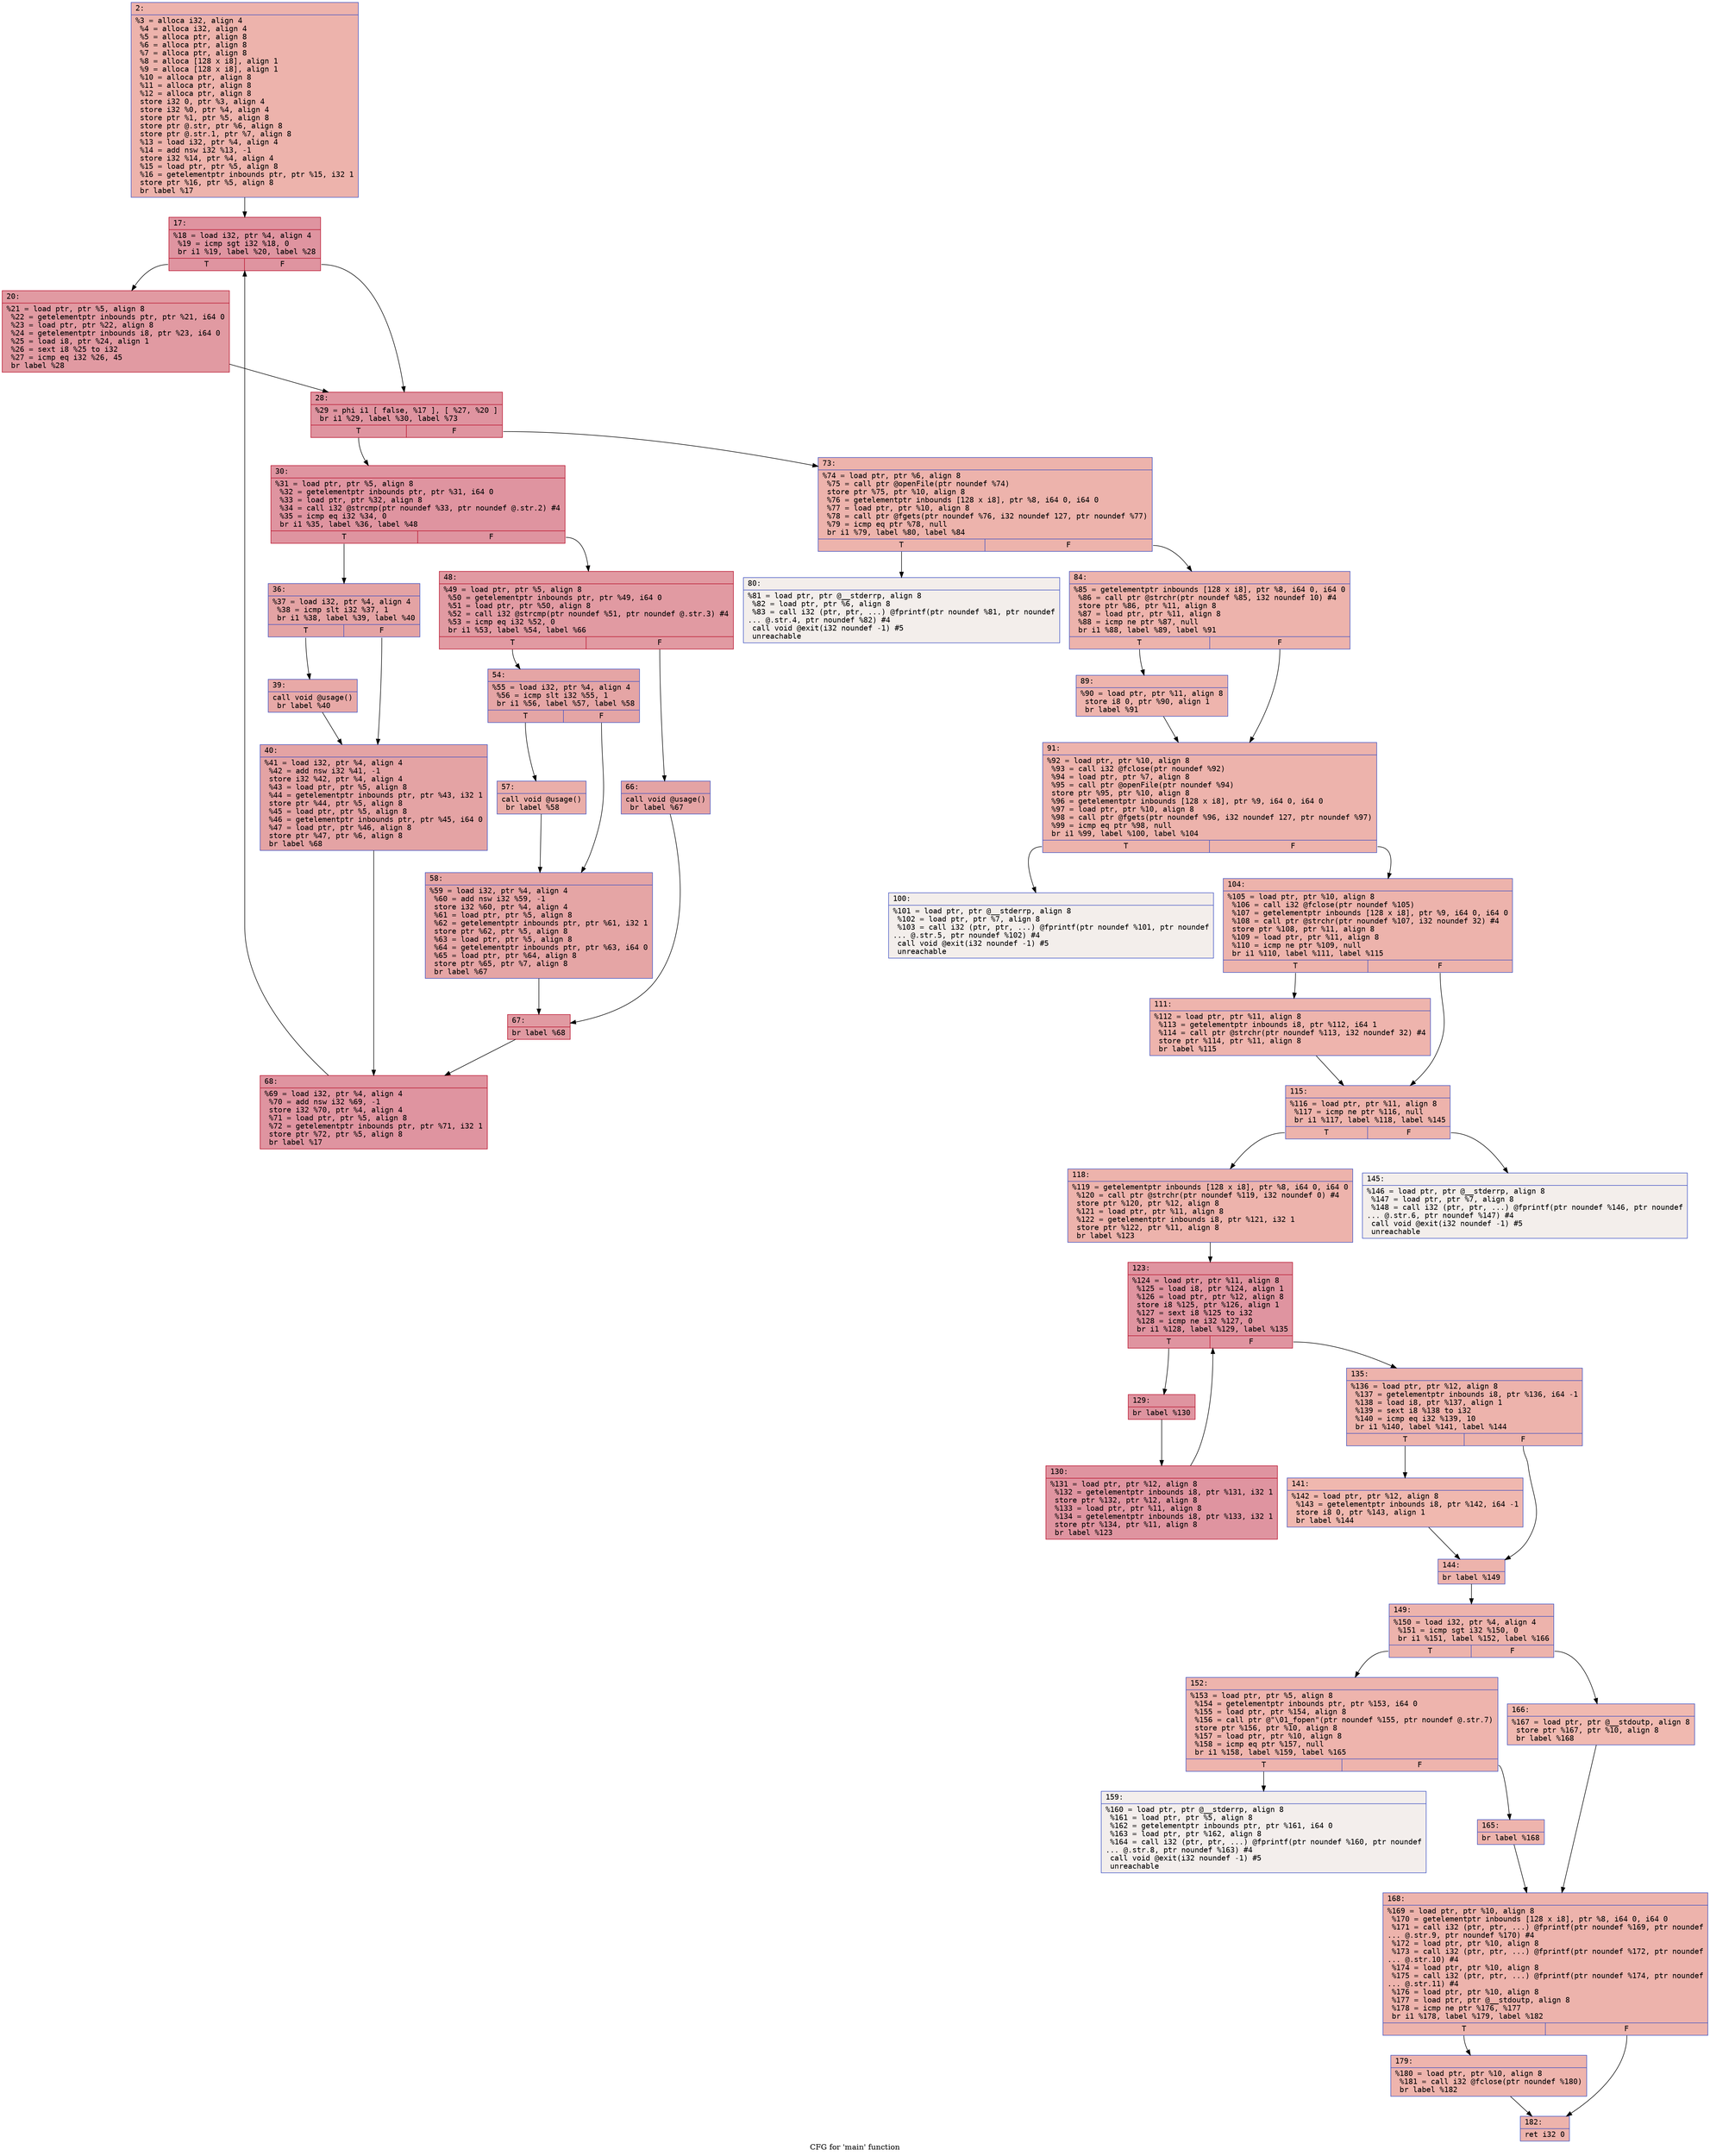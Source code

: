 digraph "CFG for 'main' function" {
	label="CFG for 'main' function";

	Node0x600002c160d0 [shape=record,color="#3d50c3ff", style=filled, fillcolor="#d6524470" fontname="Courier",label="{2:\l|  %3 = alloca i32, align 4\l  %4 = alloca i32, align 4\l  %5 = alloca ptr, align 8\l  %6 = alloca ptr, align 8\l  %7 = alloca ptr, align 8\l  %8 = alloca [128 x i8], align 1\l  %9 = alloca [128 x i8], align 1\l  %10 = alloca ptr, align 8\l  %11 = alloca ptr, align 8\l  %12 = alloca ptr, align 8\l  store i32 0, ptr %3, align 4\l  store i32 %0, ptr %4, align 4\l  store ptr %1, ptr %5, align 8\l  store ptr @.str, ptr %6, align 8\l  store ptr @.str.1, ptr %7, align 8\l  %13 = load i32, ptr %4, align 4\l  %14 = add nsw i32 %13, -1\l  store i32 %14, ptr %4, align 4\l  %15 = load ptr, ptr %5, align 8\l  %16 = getelementptr inbounds ptr, ptr %15, i32 1\l  store ptr %16, ptr %5, align 8\l  br label %17\l}"];
	Node0x600002c160d0 -> Node0x600002c16120[tooltip="2 -> 17\nProbability 100.00%" ];
	Node0x600002c16120 [shape=record,color="#b70d28ff", style=filled, fillcolor="#b70d2870" fontname="Courier",label="{17:\l|  %18 = load i32, ptr %4, align 4\l  %19 = icmp sgt i32 %18, 0\l  br i1 %19, label %20, label %28\l|{<s0>T|<s1>F}}"];
	Node0x600002c16120:s0 -> Node0x600002c16170[tooltip="17 -> 20\nProbability 62.50%" ];
	Node0x600002c16120:s1 -> Node0x600002c161c0[tooltip="17 -> 28\nProbability 37.50%" ];
	Node0x600002c16170 [shape=record,color="#b70d28ff", style=filled, fillcolor="#bb1b2c70" fontname="Courier",label="{20:\l|  %21 = load ptr, ptr %5, align 8\l  %22 = getelementptr inbounds ptr, ptr %21, i64 0\l  %23 = load ptr, ptr %22, align 8\l  %24 = getelementptr inbounds i8, ptr %23, i64 0\l  %25 = load i8, ptr %24, align 1\l  %26 = sext i8 %25 to i32\l  %27 = icmp eq i32 %26, 45\l  br label %28\l}"];
	Node0x600002c16170 -> Node0x600002c161c0[tooltip="20 -> 28\nProbability 100.00%" ];
	Node0x600002c161c0 [shape=record,color="#b70d28ff", style=filled, fillcolor="#b70d2870" fontname="Courier",label="{28:\l|  %29 = phi i1 [ false, %17 ], [ %27, %20 ]\l  br i1 %29, label %30, label %73\l|{<s0>T|<s1>F}}"];
	Node0x600002c161c0:s0 -> Node0x600002c16210[tooltip="28 -> 30\nProbability 96.88%" ];
	Node0x600002c161c0:s1 -> Node0x600002c16580[tooltip="28 -> 73\nProbability 3.12%" ];
	Node0x600002c16210 [shape=record,color="#b70d28ff", style=filled, fillcolor="#b70d2870" fontname="Courier",label="{30:\l|  %31 = load ptr, ptr %5, align 8\l  %32 = getelementptr inbounds ptr, ptr %31, i64 0\l  %33 = load ptr, ptr %32, align 8\l  %34 = call i32 @strcmp(ptr noundef %33, ptr noundef @.str.2) #4\l  %35 = icmp eq i32 %34, 0\l  br i1 %35, label %36, label %48\l|{<s0>T|<s1>F}}"];
	Node0x600002c16210:s0 -> Node0x600002c16260[tooltip="30 -> 36\nProbability 37.50%" ];
	Node0x600002c16210:s1 -> Node0x600002c16350[tooltip="30 -> 48\nProbability 62.50%" ];
	Node0x600002c16260 [shape=record,color="#3d50c3ff", style=filled, fillcolor="#c32e3170" fontname="Courier",label="{36:\l|  %37 = load i32, ptr %4, align 4\l  %38 = icmp slt i32 %37, 1\l  br i1 %38, label %39, label %40\l|{<s0>T|<s1>F}}"];
	Node0x600002c16260:s0 -> Node0x600002c162b0[tooltip="36 -> 39\nProbability 37.50%" ];
	Node0x600002c16260:s1 -> Node0x600002c16300[tooltip="36 -> 40\nProbability 62.50%" ];
	Node0x600002c162b0 [shape=record,color="#3d50c3ff", style=filled, fillcolor="#ca3b3770" fontname="Courier",label="{39:\l|  call void @usage()\l  br label %40\l}"];
	Node0x600002c162b0 -> Node0x600002c16300[tooltip="39 -> 40\nProbability 100.00%" ];
	Node0x600002c16300 [shape=record,color="#3d50c3ff", style=filled, fillcolor="#c32e3170" fontname="Courier",label="{40:\l|  %41 = load i32, ptr %4, align 4\l  %42 = add nsw i32 %41, -1\l  store i32 %42, ptr %4, align 4\l  %43 = load ptr, ptr %5, align 8\l  %44 = getelementptr inbounds ptr, ptr %43, i32 1\l  store ptr %44, ptr %5, align 8\l  %45 = load ptr, ptr %5, align 8\l  %46 = getelementptr inbounds ptr, ptr %45, i64 0\l  %47 = load ptr, ptr %46, align 8\l  store ptr %47, ptr %6, align 8\l  br label %68\l}"];
	Node0x600002c16300 -> Node0x600002c16530[tooltip="40 -> 68\nProbability 100.00%" ];
	Node0x600002c16350 [shape=record,color="#b70d28ff", style=filled, fillcolor="#bb1b2c70" fontname="Courier",label="{48:\l|  %49 = load ptr, ptr %5, align 8\l  %50 = getelementptr inbounds ptr, ptr %49, i64 0\l  %51 = load ptr, ptr %50, align 8\l  %52 = call i32 @strcmp(ptr noundef %51, ptr noundef @.str.3) #4\l  %53 = icmp eq i32 %52, 0\l  br i1 %53, label %54, label %66\l|{<s0>T|<s1>F}}"];
	Node0x600002c16350:s0 -> Node0x600002c163a0[tooltip="48 -> 54\nProbability 37.50%" ];
	Node0x600002c16350:s1 -> Node0x600002c16490[tooltip="48 -> 66\nProbability 62.50%" ];
	Node0x600002c163a0 [shape=record,color="#3d50c3ff", style=filled, fillcolor="#c5333470" fontname="Courier",label="{54:\l|  %55 = load i32, ptr %4, align 4\l  %56 = icmp slt i32 %55, 1\l  br i1 %56, label %57, label %58\l|{<s0>T|<s1>F}}"];
	Node0x600002c163a0:s0 -> Node0x600002c163f0[tooltip="54 -> 57\nProbability 37.50%" ];
	Node0x600002c163a0:s1 -> Node0x600002c16440[tooltip="54 -> 58\nProbability 62.50%" ];
	Node0x600002c163f0 [shape=record,color="#3d50c3ff", style=filled, fillcolor="#d0473d70" fontname="Courier",label="{57:\l|  call void @usage()\l  br label %58\l}"];
	Node0x600002c163f0 -> Node0x600002c16440[tooltip="57 -> 58\nProbability 100.00%" ];
	Node0x600002c16440 [shape=record,color="#3d50c3ff", style=filled, fillcolor="#c5333470" fontname="Courier",label="{58:\l|  %59 = load i32, ptr %4, align 4\l  %60 = add nsw i32 %59, -1\l  store i32 %60, ptr %4, align 4\l  %61 = load ptr, ptr %5, align 8\l  %62 = getelementptr inbounds ptr, ptr %61, i32 1\l  store ptr %62, ptr %5, align 8\l  %63 = load ptr, ptr %5, align 8\l  %64 = getelementptr inbounds ptr, ptr %63, i64 0\l  %65 = load ptr, ptr %64, align 8\l  store ptr %65, ptr %7, align 8\l  br label %67\l}"];
	Node0x600002c16440 -> Node0x600002c164e0[tooltip="58 -> 67\nProbability 100.00%" ];
	Node0x600002c16490 [shape=record,color="#3d50c3ff", style=filled, fillcolor="#c32e3170" fontname="Courier",label="{66:\l|  call void @usage()\l  br label %67\l}"];
	Node0x600002c16490 -> Node0x600002c164e0[tooltip="66 -> 67\nProbability 100.00%" ];
	Node0x600002c164e0 [shape=record,color="#b70d28ff", style=filled, fillcolor="#bb1b2c70" fontname="Courier",label="{67:\l|  br label %68\l}"];
	Node0x600002c164e0 -> Node0x600002c16530[tooltip="67 -> 68\nProbability 100.00%" ];
	Node0x600002c16530 [shape=record,color="#b70d28ff", style=filled, fillcolor="#b70d2870" fontname="Courier",label="{68:\l|  %69 = load i32, ptr %4, align 4\l  %70 = add nsw i32 %69, -1\l  store i32 %70, ptr %4, align 4\l  %71 = load ptr, ptr %5, align 8\l  %72 = getelementptr inbounds ptr, ptr %71, i32 1\l  store ptr %72, ptr %5, align 8\l  br label %17\l}"];
	Node0x600002c16530 -> Node0x600002c16120[tooltip="68 -> 17\nProbability 100.00%" ];
	Node0x600002c16580 [shape=record,color="#3d50c3ff", style=filled, fillcolor="#d6524470" fontname="Courier",label="{73:\l|  %74 = load ptr, ptr %6, align 8\l  %75 = call ptr @openFile(ptr noundef %74)\l  store ptr %75, ptr %10, align 8\l  %76 = getelementptr inbounds [128 x i8], ptr %8, i64 0, i64 0\l  %77 = load ptr, ptr %10, align 8\l  %78 = call ptr @fgets(ptr noundef %76, i32 noundef 127, ptr noundef %77)\l  %79 = icmp eq ptr %78, null\l  br i1 %79, label %80, label %84\l|{<s0>T|<s1>F}}"];
	Node0x600002c16580:s0 -> Node0x600002c165d0[tooltip="73 -> 80\nProbability 0.00%" ];
	Node0x600002c16580:s1 -> Node0x600002c16620[tooltip="73 -> 84\nProbability 100.00%" ];
	Node0x600002c165d0 [shape=record,color="#3d50c3ff", style=filled, fillcolor="#e5d8d170" fontname="Courier",label="{80:\l|  %81 = load ptr, ptr @__stderrp, align 8\l  %82 = load ptr, ptr %6, align 8\l  %83 = call i32 (ptr, ptr, ...) @fprintf(ptr noundef %81, ptr noundef\l... @.str.4, ptr noundef %82) #4\l  call void @exit(i32 noundef -1) #5\l  unreachable\l}"];
	Node0x600002c16620 [shape=record,color="#3d50c3ff", style=filled, fillcolor="#d6524470" fontname="Courier",label="{84:\l|  %85 = getelementptr inbounds [128 x i8], ptr %8, i64 0, i64 0\l  %86 = call ptr @strchr(ptr noundef %85, i32 noundef 10) #4\l  store ptr %86, ptr %11, align 8\l  %87 = load ptr, ptr %11, align 8\l  %88 = icmp ne ptr %87, null\l  br i1 %88, label %89, label %91\l|{<s0>T|<s1>F}}"];
	Node0x600002c16620:s0 -> Node0x600002c16670[tooltip="84 -> 89\nProbability 62.50%" ];
	Node0x600002c16620:s1 -> Node0x600002c166c0[tooltip="84 -> 91\nProbability 37.50%" ];
	Node0x600002c16670 [shape=record,color="#3d50c3ff", style=filled, fillcolor="#d8564670" fontname="Courier",label="{89:\l|  %90 = load ptr, ptr %11, align 8\l  store i8 0, ptr %90, align 1\l  br label %91\l}"];
	Node0x600002c16670 -> Node0x600002c166c0[tooltip="89 -> 91\nProbability 100.00%" ];
	Node0x600002c166c0 [shape=record,color="#3d50c3ff", style=filled, fillcolor="#d6524470" fontname="Courier",label="{91:\l|  %92 = load ptr, ptr %10, align 8\l  %93 = call i32 @fclose(ptr noundef %92)\l  %94 = load ptr, ptr %7, align 8\l  %95 = call ptr @openFile(ptr noundef %94)\l  store ptr %95, ptr %10, align 8\l  %96 = getelementptr inbounds [128 x i8], ptr %9, i64 0, i64 0\l  %97 = load ptr, ptr %10, align 8\l  %98 = call ptr @fgets(ptr noundef %96, i32 noundef 127, ptr noundef %97)\l  %99 = icmp eq ptr %98, null\l  br i1 %99, label %100, label %104\l|{<s0>T|<s1>F}}"];
	Node0x600002c166c0:s0 -> Node0x600002c16710[tooltip="91 -> 100\nProbability 0.00%" ];
	Node0x600002c166c0:s1 -> Node0x600002c16760[tooltip="91 -> 104\nProbability 100.00%" ];
	Node0x600002c16710 [shape=record,color="#3d50c3ff", style=filled, fillcolor="#e5d8d170" fontname="Courier",label="{100:\l|  %101 = load ptr, ptr @__stderrp, align 8\l  %102 = load ptr, ptr %7, align 8\l  %103 = call i32 (ptr, ptr, ...) @fprintf(ptr noundef %101, ptr noundef\l... @.str.5, ptr noundef %102) #4\l  call void @exit(i32 noundef -1) #5\l  unreachable\l}"];
	Node0x600002c16760 [shape=record,color="#3d50c3ff", style=filled, fillcolor="#d6524470" fontname="Courier",label="{104:\l|  %105 = load ptr, ptr %10, align 8\l  %106 = call i32 @fclose(ptr noundef %105)\l  %107 = getelementptr inbounds [128 x i8], ptr %9, i64 0, i64 0\l  %108 = call ptr @strchr(ptr noundef %107, i32 noundef 32) #4\l  store ptr %108, ptr %11, align 8\l  %109 = load ptr, ptr %11, align 8\l  %110 = icmp ne ptr %109, null\l  br i1 %110, label %111, label %115\l|{<s0>T|<s1>F}}"];
	Node0x600002c16760:s0 -> Node0x600002c167b0[tooltip="104 -> 111\nProbability 62.50%" ];
	Node0x600002c16760:s1 -> Node0x600002c16800[tooltip="104 -> 115\nProbability 37.50%" ];
	Node0x600002c167b0 [shape=record,color="#3d50c3ff", style=filled, fillcolor="#d8564670" fontname="Courier",label="{111:\l|  %112 = load ptr, ptr %11, align 8\l  %113 = getelementptr inbounds i8, ptr %112, i64 1\l  %114 = call ptr @strchr(ptr noundef %113, i32 noundef 32) #4\l  store ptr %114, ptr %11, align 8\l  br label %115\l}"];
	Node0x600002c167b0 -> Node0x600002c16800[tooltip="111 -> 115\nProbability 100.00%" ];
	Node0x600002c16800 [shape=record,color="#3d50c3ff", style=filled, fillcolor="#d6524470" fontname="Courier",label="{115:\l|  %116 = load ptr, ptr %11, align 8\l  %117 = icmp ne ptr %116, null\l  br i1 %117, label %118, label %145\l|{<s0>T|<s1>F}}"];
	Node0x600002c16800:s0 -> Node0x600002c16850[tooltip="115 -> 118\nProbability 100.00%" ];
	Node0x600002c16800:s1 -> Node0x600002c16a80[tooltip="115 -> 145\nProbability 0.00%" ];
	Node0x600002c16850 [shape=record,color="#3d50c3ff", style=filled, fillcolor="#d6524470" fontname="Courier",label="{118:\l|  %119 = getelementptr inbounds [128 x i8], ptr %8, i64 0, i64 0\l  %120 = call ptr @strchr(ptr noundef %119, i32 noundef 0) #4\l  store ptr %120, ptr %12, align 8\l  %121 = load ptr, ptr %11, align 8\l  %122 = getelementptr inbounds i8, ptr %121, i32 1\l  store ptr %122, ptr %11, align 8\l  br label %123\l}"];
	Node0x600002c16850 -> Node0x600002c168a0[tooltip="118 -> 123\nProbability 100.00%" ];
	Node0x600002c168a0 [shape=record,color="#b70d28ff", style=filled, fillcolor="#b70d2870" fontname="Courier",label="{123:\l|  %124 = load ptr, ptr %11, align 8\l  %125 = load i8, ptr %124, align 1\l  %126 = load ptr, ptr %12, align 8\l  store i8 %125, ptr %126, align 1\l  %127 = sext i8 %125 to i32\l  %128 = icmp ne i32 %127, 0\l  br i1 %128, label %129, label %135\l|{<s0>T|<s1>F}}"];
	Node0x600002c168a0:s0 -> Node0x600002c168f0[tooltip="123 -> 129\nProbability 96.88%" ];
	Node0x600002c168a0:s1 -> Node0x600002c16990[tooltip="123 -> 135\nProbability 3.12%" ];
	Node0x600002c168f0 [shape=record,color="#b70d28ff", style=filled, fillcolor="#b70d2870" fontname="Courier",label="{129:\l|  br label %130\l}"];
	Node0x600002c168f0 -> Node0x600002c16940[tooltip="129 -> 130\nProbability 100.00%" ];
	Node0x600002c16940 [shape=record,color="#b70d28ff", style=filled, fillcolor="#b70d2870" fontname="Courier",label="{130:\l|  %131 = load ptr, ptr %12, align 8\l  %132 = getelementptr inbounds i8, ptr %131, i32 1\l  store ptr %132, ptr %12, align 8\l  %133 = load ptr, ptr %11, align 8\l  %134 = getelementptr inbounds i8, ptr %133, i32 1\l  store ptr %134, ptr %11, align 8\l  br label %123\l}"];
	Node0x600002c16940 -> Node0x600002c168a0[tooltip="130 -> 123\nProbability 100.00%" ];
	Node0x600002c16990 [shape=record,color="#3d50c3ff", style=filled, fillcolor="#d6524470" fontname="Courier",label="{135:\l|  %136 = load ptr, ptr %12, align 8\l  %137 = getelementptr inbounds i8, ptr %136, i64 -1\l  %138 = load i8, ptr %137, align 1\l  %139 = sext i8 %138 to i32\l  %140 = icmp eq i32 %139, 10\l  br i1 %140, label %141, label %144\l|{<s0>T|<s1>F}}"];
	Node0x600002c16990:s0 -> Node0x600002c169e0[tooltip="135 -> 141\nProbability 50.00%" ];
	Node0x600002c16990:s1 -> Node0x600002c16a30[tooltip="135 -> 144\nProbability 50.00%" ];
	Node0x600002c169e0 [shape=record,color="#3d50c3ff", style=filled, fillcolor="#dc5d4a70" fontname="Courier",label="{141:\l|  %142 = load ptr, ptr %12, align 8\l  %143 = getelementptr inbounds i8, ptr %142, i64 -1\l  store i8 0, ptr %143, align 1\l  br label %144\l}"];
	Node0x600002c169e0 -> Node0x600002c16a30[tooltip="141 -> 144\nProbability 100.00%" ];
	Node0x600002c16a30 [shape=record,color="#3d50c3ff", style=filled, fillcolor="#d6524470" fontname="Courier",label="{144:\l|  br label %149\l}"];
	Node0x600002c16a30 -> Node0x600002c16ad0[tooltip="144 -> 149\nProbability 100.00%" ];
	Node0x600002c16a80 [shape=record,color="#3d50c3ff", style=filled, fillcolor="#e5d8d170" fontname="Courier",label="{145:\l|  %146 = load ptr, ptr @__stderrp, align 8\l  %147 = load ptr, ptr %7, align 8\l  %148 = call i32 (ptr, ptr, ...) @fprintf(ptr noundef %146, ptr noundef\l... @.str.6, ptr noundef %147) #4\l  call void @exit(i32 noundef -1) #5\l  unreachable\l}"];
	Node0x600002c16ad0 [shape=record,color="#3d50c3ff", style=filled, fillcolor="#d6524470" fontname="Courier",label="{149:\l|  %150 = load i32, ptr %4, align 4\l  %151 = icmp sgt i32 %150, 0\l  br i1 %151, label %152, label %166\l|{<s0>T|<s1>F}}"];
	Node0x600002c16ad0:s0 -> Node0x600002c16b20[tooltip="149 -> 152\nProbability 62.50%" ];
	Node0x600002c16ad0:s1 -> Node0x600002c16c10[tooltip="149 -> 166\nProbability 37.50%" ];
	Node0x600002c16b20 [shape=record,color="#3d50c3ff", style=filled, fillcolor="#d8564670" fontname="Courier",label="{152:\l|  %153 = load ptr, ptr %5, align 8\l  %154 = getelementptr inbounds ptr, ptr %153, i64 0\l  %155 = load ptr, ptr %154, align 8\l  %156 = call ptr @\"\\01_fopen\"(ptr noundef %155, ptr noundef @.str.7)\l  store ptr %156, ptr %10, align 8\l  %157 = load ptr, ptr %10, align 8\l  %158 = icmp eq ptr %157, null\l  br i1 %158, label %159, label %165\l|{<s0>T|<s1>F}}"];
	Node0x600002c16b20:s0 -> Node0x600002c16b70[tooltip="152 -> 159\nProbability 0.00%" ];
	Node0x600002c16b20:s1 -> Node0x600002c16bc0[tooltip="152 -> 165\nProbability 100.00%" ];
	Node0x600002c16b70 [shape=record,color="#3d50c3ff", style=filled, fillcolor="#e3d9d370" fontname="Courier",label="{159:\l|  %160 = load ptr, ptr @__stderrp, align 8\l  %161 = load ptr, ptr %5, align 8\l  %162 = getelementptr inbounds ptr, ptr %161, i64 0\l  %163 = load ptr, ptr %162, align 8\l  %164 = call i32 (ptr, ptr, ...) @fprintf(ptr noundef %160, ptr noundef\l... @.str.8, ptr noundef %163) #4\l  call void @exit(i32 noundef -1) #5\l  unreachable\l}"];
	Node0x600002c16bc0 [shape=record,color="#3d50c3ff", style=filled, fillcolor="#d8564670" fontname="Courier",label="{165:\l|  br label %168\l}"];
	Node0x600002c16bc0 -> Node0x600002c16c60[tooltip="165 -> 168\nProbability 100.00%" ];
	Node0x600002c16c10 [shape=record,color="#3d50c3ff", style=filled, fillcolor="#de614d70" fontname="Courier",label="{166:\l|  %167 = load ptr, ptr @__stdoutp, align 8\l  store ptr %167, ptr %10, align 8\l  br label %168\l}"];
	Node0x600002c16c10 -> Node0x600002c16c60[tooltip="166 -> 168\nProbability 100.00%" ];
	Node0x600002c16c60 [shape=record,color="#3d50c3ff", style=filled, fillcolor="#d6524470" fontname="Courier",label="{168:\l|  %169 = load ptr, ptr %10, align 8\l  %170 = getelementptr inbounds [128 x i8], ptr %8, i64 0, i64 0\l  %171 = call i32 (ptr, ptr, ...) @fprintf(ptr noundef %169, ptr noundef\l... @.str.9, ptr noundef %170) #4\l  %172 = load ptr, ptr %10, align 8\l  %173 = call i32 (ptr, ptr, ...) @fprintf(ptr noundef %172, ptr noundef\l... @.str.10) #4\l  %174 = load ptr, ptr %10, align 8\l  %175 = call i32 (ptr, ptr, ...) @fprintf(ptr noundef %174, ptr noundef\l... @.str.11) #4\l  %176 = load ptr, ptr %10, align 8\l  %177 = load ptr, ptr @__stdoutp, align 8\l  %178 = icmp ne ptr %176, %177\l  br i1 %178, label %179, label %182\l|{<s0>T|<s1>F}}"];
	Node0x600002c16c60:s0 -> Node0x600002c16cb0[tooltip="168 -> 179\nProbability 62.50%" ];
	Node0x600002c16c60:s1 -> Node0x600002c16d00[tooltip="168 -> 182\nProbability 37.50%" ];
	Node0x600002c16cb0 [shape=record,color="#3d50c3ff", style=filled, fillcolor="#d8564670" fontname="Courier",label="{179:\l|  %180 = load ptr, ptr %10, align 8\l  %181 = call i32 @fclose(ptr noundef %180)\l  br label %182\l}"];
	Node0x600002c16cb0 -> Node0x600002c16d00[tooltip="179 -> 182\nProbability 100.00%" ];
	Node0x600002c16d00 [shape=record,color="#3d50c3ff", style=filled, fillcolor="#d6524470" fontname="Courier",label="{182:\l|  ret i32 0\l}"];
}
